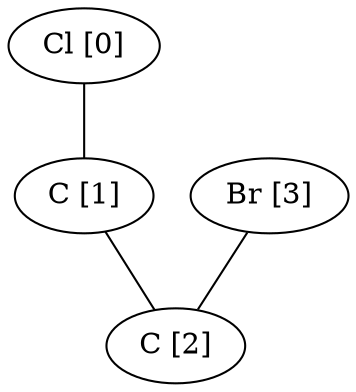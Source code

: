 graph G {
0[label="Cl [0]"];
1[label="C [1]"];
2[label="C [2]"];
3[label="Br [3]"];
1--2 ;
0--1 ;
3--2 ;
}
